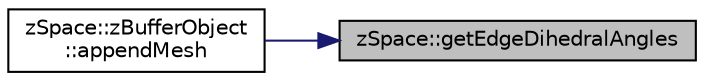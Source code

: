digraph "zSpace::getEdgeDihedralAngles"
{
 // LATEX_PDF_SIZE
  edge [fontname="Helvetica",fontsize="10",labelfontname="Helvetica",labelfontsize="10"];
  node [fontname="Helvetica",fontsize="10",shape=record];
  rankdir="RL";
  Node48 [label="zSpace::getEdgeDihedralAngles",height=0.2,width=0.4,color="black", fillcolor="grey75", style="filled", fontcolor="black",tooltip="This method computes the dihedral angle per edge of zMesh."];
  Node48 -> Node49 [dir="back",color="midnightblue",fontsize="10",style="solid",fontname="Helvetica"];
  Node49 [label="zSpace::zBufferObject\l::appendMesh",height=0.2,width=0.4,color="black", fillcolor="white", style="filled",URL="$classz_space_1_1z_buffer_object.html#ac5e8e4b2d6a21dbf4e59ed55a8b8bc58",tooltip="This method appends zMesh to the buffer."];
}
